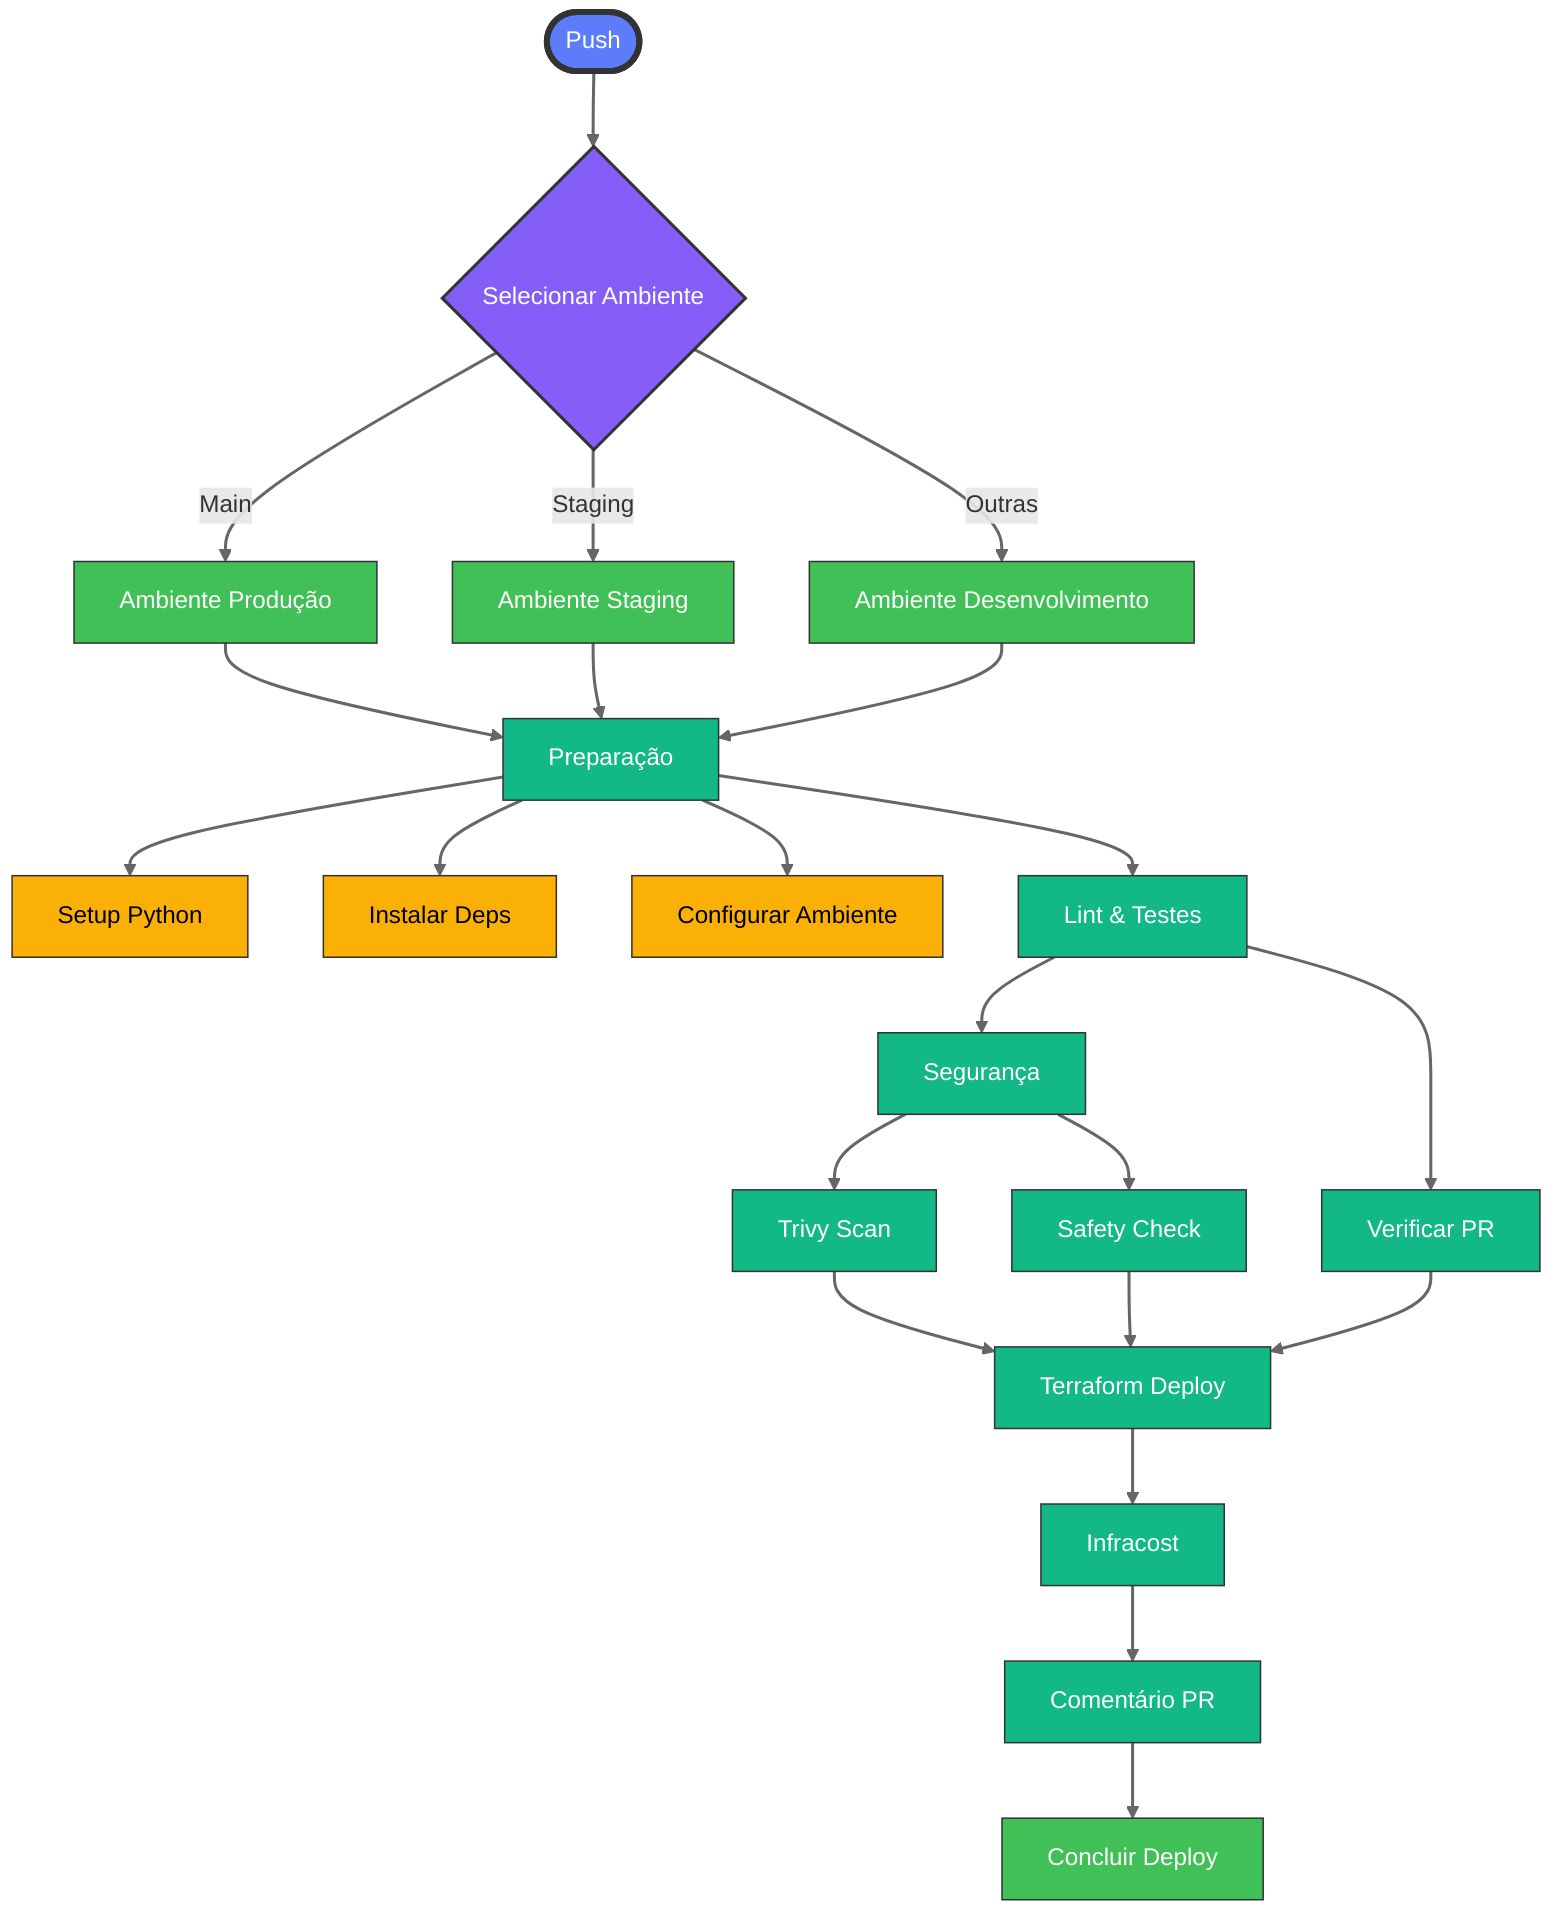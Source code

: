 flowchart TD
    classDef mainNode fill:#5c7cfa,stroke:#333,stroke-width:4px,color:#fff;
    classDef decisionNode fill:#845ef7,stroke:#333,stroke-width:2px,color:#fff;
    classDef jobNode fill:#12b886,stroke:#333,color:#fff;
    classDef deployNode fill:#40c057,stroke:#333,color:#fff;
    classDef prepNode fill:#fab005,stroke:#333,color:#000;

    linkStyle default stroke:#666,stroke-width:2px

    A([Push]) --> B{Selecionar Ambiente}
    class A mainNode;
    class B decisionNode;

    B -->|Main| PROD[Ambiente Produção]
    B -->|Staging| STG[Ambiente Staging]
    B -->|Outras| DEV[Ambiente Desenvolvimento]
    class PROD,STG,DEV deployNode;

    PROD --> C[Preparação]
    STG --> C
    DEV --> C
    class C jobNode;

    C --> D[Setup Python]
    C --> E[Instalar Deps]
    C --> F[Configurar Ambiente]
    class D,E,F prepNode;

    C --> G[Lint & Testes]
    class G jobNode;

    G --> H[Segurança]
    class H jobNode;

    H --> I[Trivy Scan]
    H --> J[Safety Check]
    class I,J jobNode;

    G --> K[Verificar PR]
    I --> L[Terraform Deploy]
    J --> L
    K --> L
    class K,L jobNode;

    L --> N[Infracost]
    N --> O[Comentário PR]
    class N,O jobNode;

    O --> P[Concluir Deploy]
    class P deployNode;